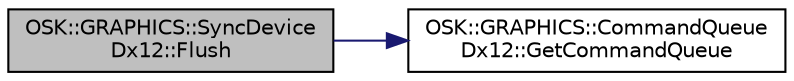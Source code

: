 digraph "OSK::GRAPHICS::SyncDeviceDx12::Flush"
{
 // LATEX_PDF_SIZE
  edge [fontname="Helvetica",fontsize="10",labelfontname="Helvetica",labelfontsize="10"];
  node [fontname="Helvetica",fontsize="10",shape=record];
  rankdir="LR";
  Node1 [label="OSK::GRAPHICS::SyncDevice\lDx12::Flush",height=0.2,width=0.4,color="black", fillcolor="grey75", style="filled", fontcolor="black",tooltip="Una vez se han grabado todos los comandos, la lista es enviada a la GPU para su ejecución."];
  Node1 -> Node2 [color="midnightblue",fontsize="10",style="solid",fontname="Helvetica"];
  Node2 [label="OSK::GRAPHICS::CommandQueue\lDx12::GetCommandQueue",height=0.2,width=0.4,color="black", fillcolor="white", style="filled",URL="$class_o_s_k_1_1_g_r_a_p_h_i_c_s_1_1_command_queue_dx12.html#a32e793d2cd29e4bcb7d064f24cc45128",tooltip=" "];
}
